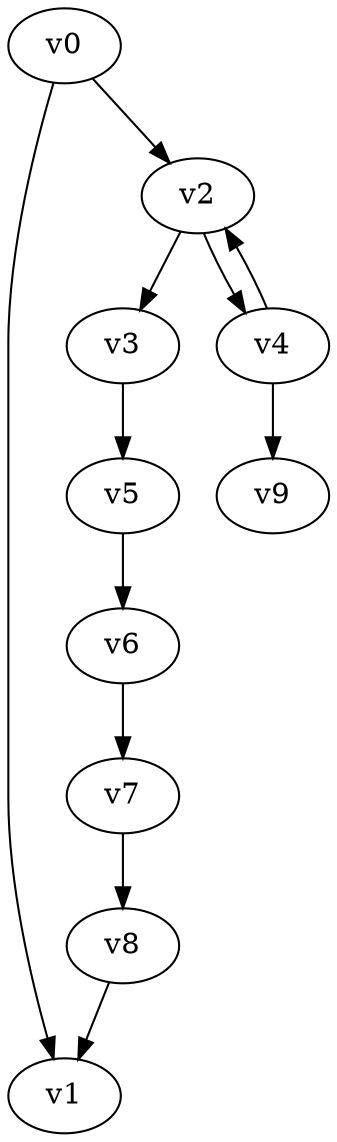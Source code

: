 digraph test008 {
    v0 [name="v0", player=0, weight=12];
    v1 [name="v1", player=1, weight=9];
    v2 [name="v2", player=0, weight=6];
    v3 [name="v3", player=1, weight=11];
    v4 [name="v4", player=0, weight=7];
    v5 [name="v5", player=1, weight=6];
    v6 [name="v6", player=0, weight=5];
    v7 [name="v7", player=1, weight=5];
    v8 [name="v8", player=0, weight=-3];
    v9 [name="v9", player=1, weight=5];
    v0 -> v1;
    v0 -> v2;
    v2 -> v3;
    v2 -> v4;
    v4 -> v2;
    v3 -> v5;
    v5 -> v6;
    v6 -> v7;
    v7 -> v8;
    v4 -> v9;
    v8 -> v1;
}
